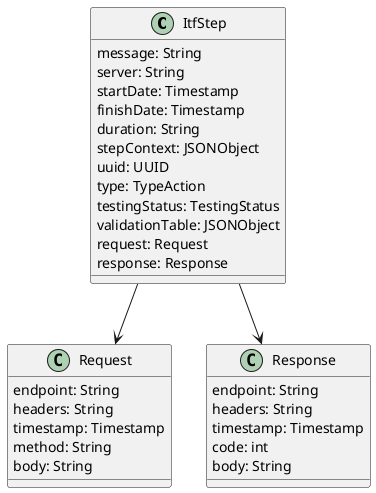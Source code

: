 @startuml
class ItfStep {
    message: String
    server: String
    startDate: Timestamp
    finishDate: Timestamp
    duration: String
    stepContext: JSONObject
    uuid: UUID
    type: TypeAction
    testingStatus: TestingStatus
    validationTable: JSONObject
    request: Request
    response: Response
}

class Request {
    endpoint: String
    headers: String
    timestamp: Timestamp
    method: String
    body: String
}

class Response {
    endpoint: String
    headers: String
    timestamp: Timestamp
    code: int
    body: String
}

ItfStep --> Response
ItfStep --> Request
@enduml
